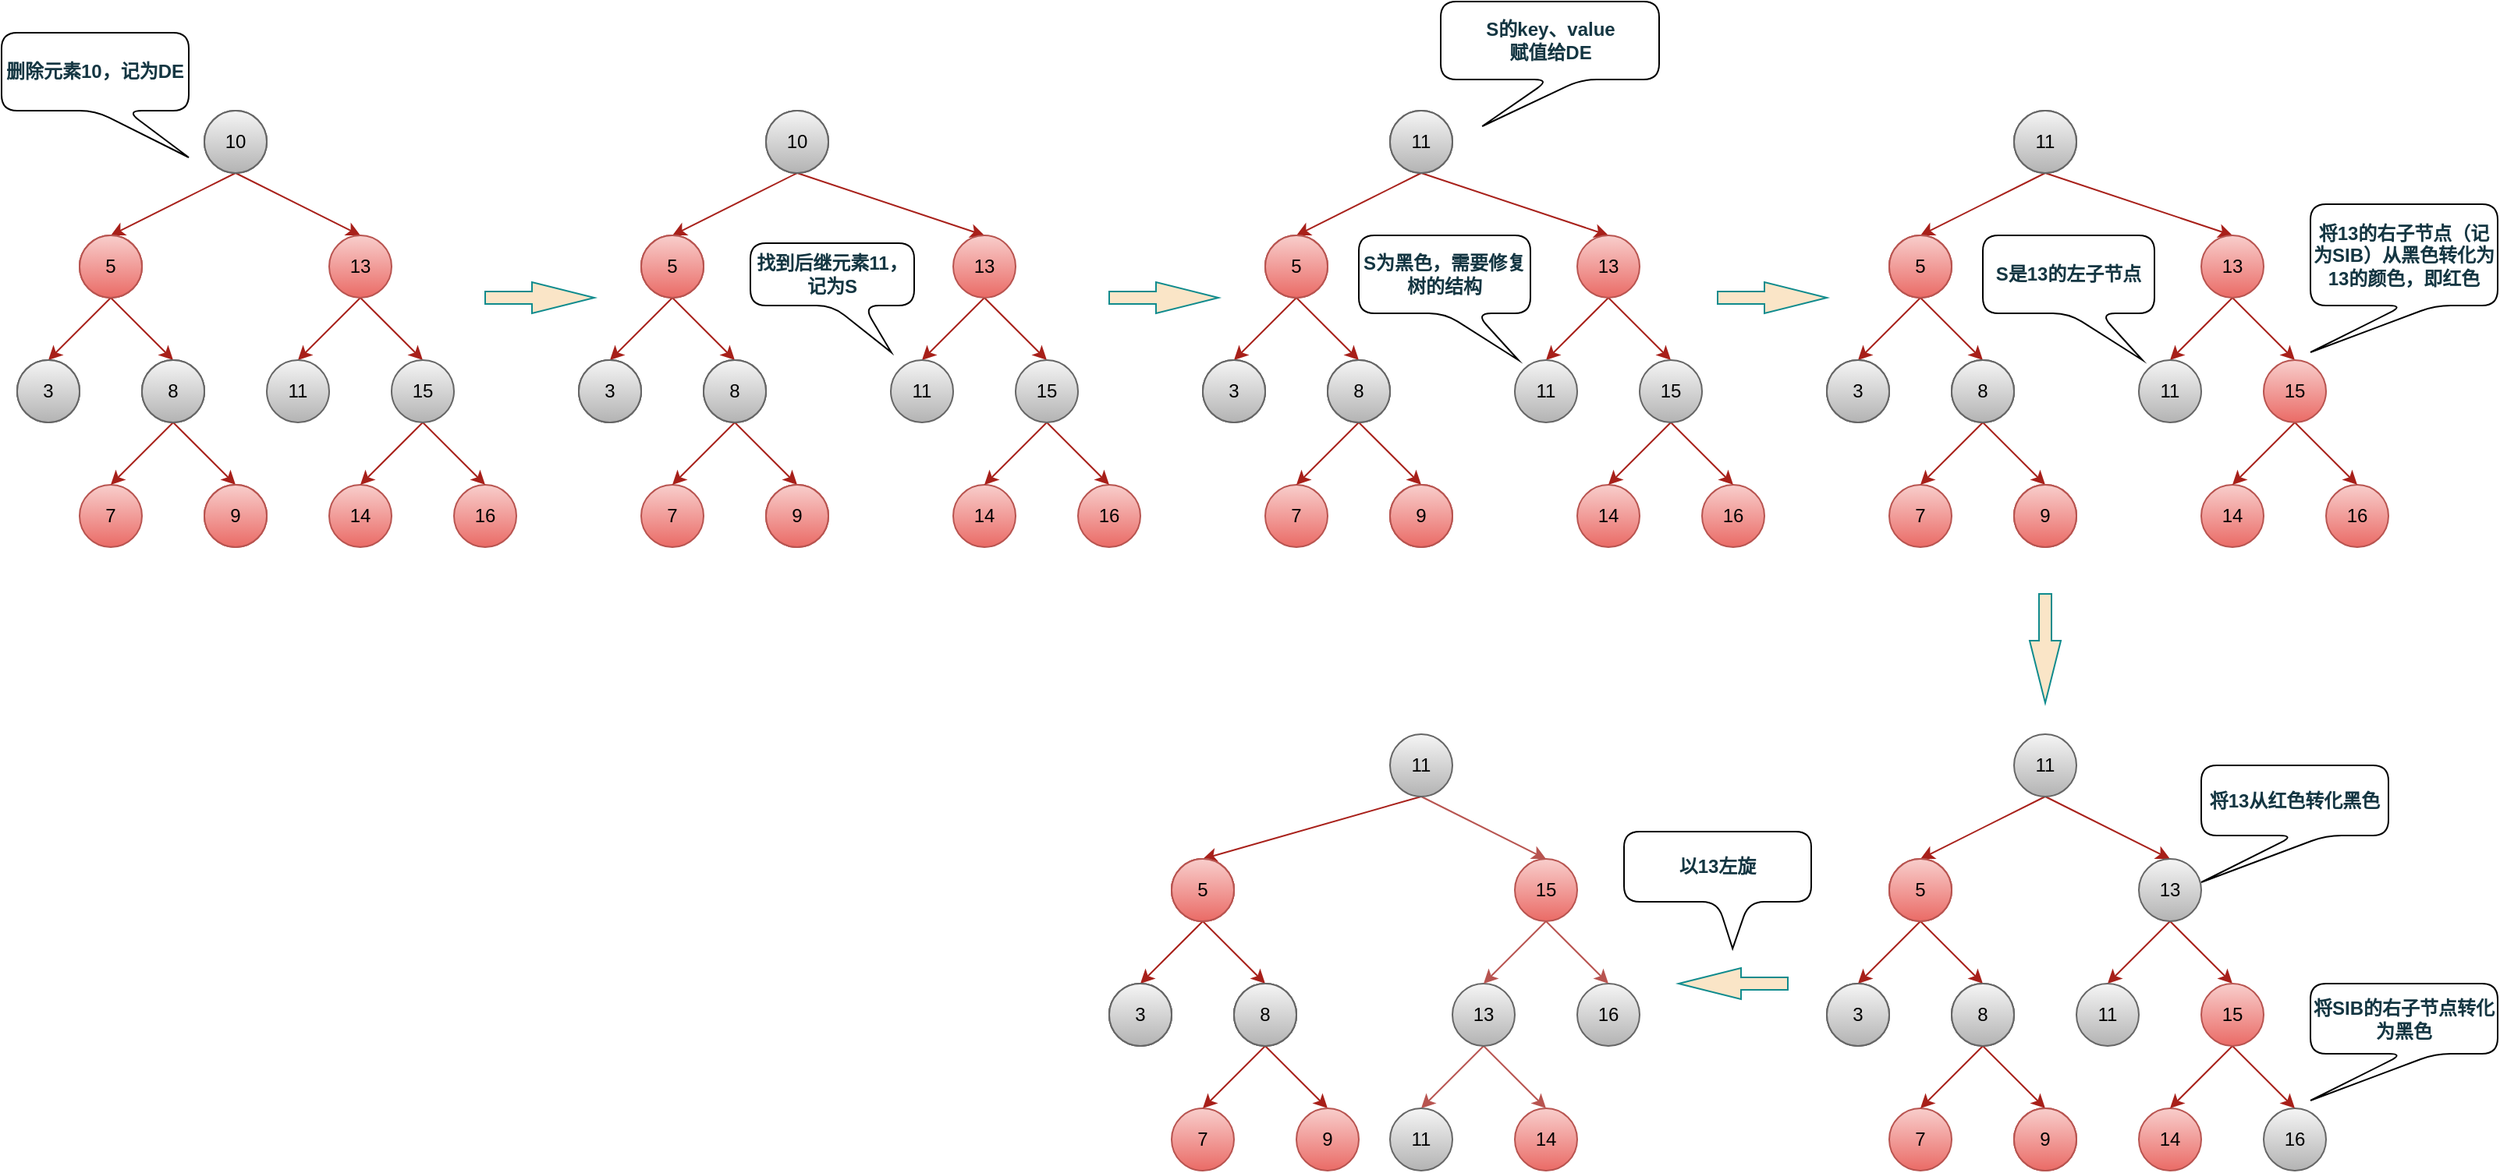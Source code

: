 <mxfile version="14.9.1" type="github" pages="2">
  <diagram id="zSv5-vx9SNb6p68CBVvS" name="第 1 页">
    <mxGraphModel dx="208" dy="-647" grid="1" gridSize="10" guides="1" tooltips="1" connect="1" arrows="1" fold="1" page="0" pageScale="1" pageWidth="827" pageHeight="1169" math="0" shadow="0">
      <root>
        <mxCell id="0" />
        <mxCell id="1" parent="0" />
        <mxCell id="WhhTYZKKSws41wjF8HKO-1" style="edgeStyle=none;rounded=1;sketch=0;orthogonalLoop=1;jettySize=auto;html=1;exitX=0.5;exitY=1;exitDx=0;exitDy=0;entryX=0.5;entryY=0;entryDx=0;entryDy=0;fontColor=#143642;strokeColor=#A8201A;fillColor=#FAE5C7;" edge="1" parent="1" source="WhhTYZKKSws41wjF8HKO-2" target="WhhTYZKKSws41wjF8HKO-14">
          <mxGeometry relative="1" as="geometry" />
        </mxCell>
        <mxCell id="WhhTYZKKSws41wjF8HKO-2" value="10" style="ellipse;whiteSpace=wrap;html=1;aspect=fixed;fillColor=#f5f5f5;strokeColor=#666666;gradientColor=#b3b3b3;" vertex="1" parent="1">
          <mxGeometry x="960" y="1480" width="40" height="40" as="geometry" />
        </mxCell>
        <mxCell id="WhhTYZKKSws41wjF8HKO-3" value="7" style="ellipse;whiteSpace=wrap;html=1;aspect=fixed;fillColor=#f8cecc;strokeColor=#b85450;gradientColor=#ea6b66;" vertex="1" parent="1">
          <mxGeometry x="880" y="1720" width="40" height="40" as="geometry" />
        </mxCell>
        <mxCell id="WhhTYZKKSws41wjF8HKO-4" value="3" style="ellipse;whiteSpace=wrap;html=1;aspect=fixed;fillColor=#f5f5f5;strokeColor=#666666;gradientColor=#b3b3b3;" vertex="1" parent="1">
          <mxGeometry x="840" y="1640" width="40" height="40" as="geometry" />
        </mxCell>
        <mxCell id="WhhTYZKKSws41wjF8HKO-5" value="9" style="ellipse;whiteSpace=wrap;html=1;aspect=fixed;fillColor=#f8cecc;strokeColor=#b85450;gradientColor=#ea6b66;" vertex="1" parent="1">
          <mxGeometry x="960" y="1720" width="40" height="40" as="geometry" />
        </mxCell>
        <mxCell id="WhhTYZKKSws41wjF8HKO-6" value="8" style="ellipse;whiteSpace=wrap;html=1;aspect=fixed;fillColor=#f5f5f5;strokeColor=#666666;gradientColor=#b3b3b3;" vertex="1" parent="1">
          <mxGeometry x="920" y="1640" width="40" height="40" as="geometry" />
        </mxCell>
        <mxCell id="WhhTYZKKSws41wjF8HKO-7" style="edgeStyle=none;rounded=1;sketch=0;orthogonalLoop=1;jettySize=auto;html=1;exitX=0.5;exitY=1;exitDx=0;exitDy=0;entryX=0.5;entryY=0;entryDx=0;entryDy=0;fontColor=#143642;strokeColor=#A8201A;fillColor=#FAE5C7;" edge="1" parent="1" source="WhhTYZKKSws41wjF8HKO-9" target="WhhTYZKKSws41wjF8HKO-4">
          <mxGeometry x="800" y="1480" as="geometry" />
        </mxCell>
        <mxCell id="WhhTYZKKSws41wjF8HKO-8" style="edgeStyle=none;rounded=1;sketch=0;orthogonalLoop=1;jettySize=auto;html=1;exitX=0.5;exitY=1;exitDx=0;exitDy=0;entryX=0.5;entryY=0;entryDx=0;entryDy=0;fontColor=#143642;strokeColor=#A8201A;fillColor=#FAE5C7;" edge="1" parent="1" source="WhhTYZKKSws41wjF8HKO-9" target="WhhTYZKKSws41wjF8HKO-6">
          <mxGeometry x="800" y="1480" as="geometry" />
        </mxCell>
        <mxCell id="WhhTYZKKSws41wjF8HKO-9" value="5" style="ellipse;whiteSpace=wrap;html=1;aspect=fixed;fillColor=#f8cecc;strokeColor=#b85450;gradientColor=#ea6b66;" vertex="1" parent="1">
          <mxGeometry x="880" y="1560" width="40" height="40" as="geometry" />
        </mxCell>
        <mxCell id="WhhTYZKKSws41wjF8HKO-10" style="rounded=1;sketch=0;orthogonalLoop=1;jettySize=auto;html=1;exitX=0.5;exitY=1;exitDx=0;exitDy=0;entryX=0.5;entryY=0;entryDx=0;entryDy=0;fontColor=#143642;strokeColor=#A8201A;fillColor=#FAE5C7;" edge="1" parent="1" source="WhhTYZKKSws41wjF8HKO-2" target="WhhTYZKKSws41wjF8HKO-9">
          <mxGeometry x="800" y="1480" as="geometry" />
        </mxCell>
        <mxCell id="WhhTYZKKSws41wjF8HKO-11" value="16" style="ellipse;whiteSpace=wrap;html=1;aspect=fixed;fillColor=#f8cecc;strokeColor=#b85450;gradientColor=#ea6b66;" vertex="1" parent="1">
          <mxGeometry x="1120" y="1720" width="40" height="40" as="geometry" />
        </mxCell>
        <mxCell id="WhhTYZKKSws41wjF8HKO-12" style="edgeStyle=none;rounded=1;sketch=0;orthogonalLoop=1;jettySize=auto;html=1;exitX=0.5;exitY=1;exitDx=0;exitDy=0;entryX=0.5;entryY=0;entryDx=0;entryDy=0;fontColor=#143642;strokeColor=#A8201A;fillColor=#FAE5C7;" edge="1" parent="1" source="WhhTYZKKSws41wjF8HKO-14" target="WhhTYZKKSws41wjF8HKO-15">
          <mxGeometry relative="1" as="geometry" />
        </mxCell>
        <mxCell id="WhhTYZKKSws41wjF8HKO-13" style="edgeStyle=none;rounded=1;sketch=0;orthogonalLoop=1;jettySize=auto;html=1;exitX=0.5;exitY=1;exitDx=0;exitDy=0;entryX=0.5;entryY=0;entryDx=0;entryDy=0;fontColor=#143642;strokeColor=#A8201A;fillColor=#FAE5C7;" edge="1" parent="1" source="WhhTYZKKSws41wjF8HKO-14" target="WhhTYZKKSws41wjF8HKO-31">
          <mxGeometry relative="1" as="geometry" />
        </mxCell>
        <mxCell id="WhhTYZKKSws41wjF8HKO-14" value="13" style="ellipse;whiteSpace=wrap;html=1;aspect=fixed;gradientColor=#ea6b66;fillColor=#f8cecc;strokeColor=#b85450;" vertex="1" parent="1">
          <mxGeometry x="1040" y="1560" width="40" height="40" as="geometry" />
        </mxCell>
        <mxCell id="WhhTYZKKSws41wjF8HKO-15" value="11" style="ellipse;whiteSpace=wrap;html=1;aspect=fixed;fillColor=#f5f5f5;strokeColor=#666666;gradientColor=#b3b3b3;" vertex="1" parent="1">
          <mxGeometry x="1000" y="1640" width="40" height="40" as="geometry" />
        </mxCell>
        <mxCell id="WhhTYZKKSws41wjF8HKO-16" value="10" style="ellipse;whiteSpace=wrap;html=1;aspect=fixed;fillColor=#f5f5f5;strokeColor=#666666;gradientColor=#b3b3b3;" vertex="1" parent="1">
          <mxGeometry x="960" y="1480" width="40" height="40" as="geometry" />
        </mxCell>
        <mxCell id="WhhTYZKKSws41wjF8HKO-17" value="5" style="ellipse;whiteSpace=wrap;html=1;aspect=fixed;fillColor=#f8cecc;strokeColor=#b85450;gradientColor=#ea6b66;" vertex="1" parent="1">
          <mxGeometry x="880" y="1560" width="40" height="40" as="geometry" />
        </mxCell>
        <mxCell id="WhhTYZKKSws41wjF8HKO-18" value="3" style="ellipse;whiteSpace=wrap;html=1;aspect=fixed;fillColor=#f5f5f5;strokeColor=#666666;gradientColor=#b3b3b3;" vertex="1" parent="1">
          <mxGeometry x="840" y="1640" width="40" height="40" as="geometry" />
        </mxCell>
        <mxCell id="WhhTYZKKSws41wjF8HKO-19" value="8" style="ellipse;whiteSpace=wrap;html=1;aspect=fixed;fillColor=#f5f5f5;strokeColor=#666666;gradientColor=#b3b3b3;" vertex="1" parent="1">
          <mxGeometry x="920" y="1640" width="40" height="40" as="geometry" />
        </mxCell>
        <mxCell id="WhhTYZKKSws41wjF8HKO-20" value="9" style="ellipse;whiteSpace=wrap;html=1;aspect=fixed;fillColor=#f8cecc;strokeColor=#b85450;gradientColor=#ea6b66;" vertex="1" parent="1">
          <mxGeometry x="960" y="1720" width="40" height="40" as="geometry" />
        </mxCell>
        <mxCell id="WhhTYZKKSws41wjF8HKO-21" value="10" style="ellipse;whiteSpace=wrap;html=1;aspect=fixed;fillColor=#f5f5f5;strokeColor=#666666;gradientColor=#b3b3b3;" vertex="1" parent="1">
          <mxGeometry x="960" y="1480" width="40" height="40" as="geometry" />
        </mxCell>
        <mxCell id="WhhTYZKKSws41wjF8HKO-22" value="5" style="ellipse;whiteSpace=wrap;html=1;aspect=fixed;fillColor=#f8cecc;strokeColor=#b85450;gradientColor=#ea6b66;" vertex="1" parent="1">
          <mxGeometry x="880" y="1560" width="40" height="40" as="geometry" />
        </mxCell>
        <mxCell id="WhhTYZKKSws41wjF8HKO-23" value="3" style="ellipse;whiteSpace=wrap;html=1;aspect=fixed;fillColor=#f5f5f5;strokeColor=#666666;gradientColor=#b3b3b3;" vertex="1" parent="1">
          <mxGeometry x="840" y="1640" width="40" height="40" as="geometry" />
        </mxCell>
        <mxCell id="WhhTYZKKSws41wjF8HKO-24" style="edgeStyle=none;rounded=0;orthogonalLoop=1;jettySize=auto;html=1;exitX=0.5;exitY=1;exitDx=0;exitDy=0;entryX=0.5;entryY=0;entryDx=0;entryDy=0;strokeColor=#A8201A;" edge="1" parent="1" source="WhhTYZKKSws41wjF8HKO-26" target="WhhTYZKKSws41wjF8HKO-3">
          <mxGeometry relative="1" as="geometry" />
        </mxCell>
        <mxCell id="WhhTYZKKSws41wjF8HKO-25" style="edgeStyle=none;rounded=0;orthogonalLoop=1;jettySize=auto;html=1;exitX=0.5;exitY=1;exitDx=0;exitDy=0;entryX=0.5;entryY=0;entryDx=0;entryDy=0;strokeColor=#A8201A;" edge="1" parent="1" source="WhhTYZKKSws41wjF8HKO-26" target="WhhTYZKKSws41wjF8HKO-27">
          <mxGeometry relative="1" as="geometry" />
        </mxCell>
        <mxCell id="WhhTYZKKSws41wjF8HKO-26" value="8" style="ellipse;whiteSpace=wrap;html=1;aspect=fixed;fillColor=#f5f5f5;strokeColor=#666666;gradientColor=#b3b3b3;" vertex="1" parent="1">
          <mxGeometry x="920" y="1640" width="40" height="40" as="geometry" />
        </mxCell>
        <mxCell id="WhhTYZKKSws41wjF8HKO-27" value="9" style="ellipse;whiteSpace=wrap;html=1;aspect=fixed;fillColor=#f8cecc;strokeColor=#b85450;gradientColor=#ea6b66;" vertex="1" parent="1">
          <mxGeometry x="960" y="1720" width="40" height="40" as="geometry" />
        </mxCell>
        <mxCell id="WhhTYZKKSws41wjF8HKO-28" value="14" style="ellipse;whiteSpace=wrap;html=1;aspect=fixed;fillColor=#f8cecc;strokeColor=#b85450;gradientColor=#ea6b66;" vertex="1" parent="1">
          <mxGeometry x="1040" y="1720" width="40" height="40" as="geometry" />
        </mxCell>
        <mxCell id="WhhTYZKKSws41wjF8HKO-29" style="edgeStyle=none;rounded=1;sketch=0;orthogonalLoop=1;jettySize=auto;html=1;exitX=0.5;exitY=1;exitDx=0;exitDy=0;entryX=0.5;entryY=0;entryDx=0;entryDy=0;fontColor=#143642;strokeColor=#A8201A;fillColor=#FAE5C7;" edge="1" parent="1" source="WhhTYZKKSws41wjF8HKO-31" target="WhhTYZKKSws41wjF8HKO-28">
          <mxGeometry relative="1" as="geometry" />
        </mxCell>
        <mxCell id="WhhTYZKKSws41wjF8HKO-30" style="edgeStyle=none;rounded=1;sketch=0;orthogonalLoop=1;jettySize=auto;html=1;exitX=0.5;exitY=1;exitDx=0;exitDy=0;entryX=0.5;entryY=0;entryDx=0;entryDy=0;fontColor=#143642;strokeColor=#A8201A;fillColor=#FAE5C7;" edge="1" parent="1" source="WhhTYZKKSws41wjF8HKO-31" target="WhhTYZKKSws41wjF8HKO-11">
          <mxGeometry relative="1" as="geometry" />
        </mxCell>
        <mxCell id="WhhTYZKKSws41wjF8HKO-31" value="15" style="ellipse;whiteSpace=wrap;html=1;aspect=fixed;fillColor=#f5f5f5;strokeColor=#666666;gradientColor=#b3b3b3;" vertex="1" parent="1">
          <mxGeometry x="1080" y="1640" width="40" height="40" as="geometry" />
        </mxCell>
        <mxCell id="xgy5c-ASIfdpQhYK_QIA-7" value="&lt;font color=&quot;#143642&quot;&gt;&lt;b&gt;删除元素10，记为DE&lt;/b&gt;&lt;/font&gt;" style="shape=callout;whiteSpace=wrap;html=1;perimeter=calloutPerimeter;rounded=1;position2=1;" vertex="1" parent="1">
          <mxGeometry x="830" y="1430" width="120" height="80" as="geometry" />
        </mxCell>
        <mxCell id="xgy5c-ASIfdpQhYK_QIA-8" value="" style="html=1;shadow=0;dashed=0;align=center;verticalAlign=middle;shape=mxgraph.arrows2.arrow;dy=0.6;dx=40;notch=0;rounded=1;glass=0;sketch=0;fontColor=#143642;strokeColor=#0F8B8D;fillColor=#FAE5C7;" vertex="1" parent="1">
          <mxGeometry x="1140" y="1590" width="70" height="20" as="geometry" />
        </mxCell>
        <mxCell id="xgy5c-ASIfdpQhYK_QIA-9" style="edgeStyle=none;rounded=1;sketch=0;orthogonalLoop=1;jettySize=auto;html=1;exitX=0.5;exitY=1;exitDx=0;exitDy=0;entryX=0.5;entryY=0;entryDx=0;entryDy=0;fontColor=#143642;strokeColor=#A8201A;fillColor=#FAE5C7;" edge="1" parent="1" source="xgy5c-ASIfdpQhYK_QIA-10" target="xgy5c-ASIfdpQhYK_QIA-22">
          <mxGeometry relative="1" as="geometry" />
        </mxCell>
        <mxCell id="xgy5c-ASIfdpQhYK_QIA-10" value="10" style="ellipse;whiteSpace=wrap;html=1;aspect=fixed;fillColor=#f5f5f5;strokeColor=#666666;gradientColor=#b3b3b3;" vertex="1" parent="1">
          <mxGeometry x="1320" y="1480" width="40" height="40" as="geometry" />
        </mxCell>
        <mxCell id="xgy5c-ASIfdpQhYK_QIA-11" value="7" style="ellipse;whiteSpace=wrap;html=1;aspect=fixed;fillColor=#f8cecc;strokeColor=#b85450;gradientColor=#ea6b66;" vertex="1" parent="1">
          <mxGeometry x="1240" y="1720" width="40" height="40" as="geometry" />
        </mxCell>
        <mxCell id="xgy5c-ASIfdpQhYK_QIA-12" value="3" style="ellipse;whiteSpace=wrap;html=1;aspect=fixed;fillColor=#f5f5f5;strokeColor=#666666;gradientColor=#b3b3b3;" vertex="1" parent="1">
          <mxGeometry x="1200" y="1640" width="40" height="40" as="geometry" />
        </mxCell>
        <mxCell id="xgy5c-ASIfdpQhYK_QIA-13" value="9" style="ellipse;whiteSpace=wrap;html=1;aspect=fixed;fillColor=#f8cecc;strokeColor=#b85450;gradientColor=#ea6b66;" vertex="1" parent="1">
          <mxGeometry x="1320" y="1720" width="40" height="40" as="geometry" />
        </mxCell>
        <mxCell id="xgy5c-ASIfdpQhYK_QIA-14" value="8" style="ellipse;whiteSpace=wrap;html=1;aspect=fixed;fillColor=#f5f5f5;strokeColor=#666666;gradientColor=#b3b3b3;" vertex="1" parent="1">
          <mxGeometry x="1280" y="1640" width="40" height="40" as="geometry" />
        </mxCell>
        <mxCell id="xgy5c-ASIfdpQhYK_QIA-15" style="edgeStyle=none;rounded=1;sketch=0;orthogonalLoop=1;jettySize=auto;html=1;exitX=0.5;exitY=1;exitDx=0;exitDy=0;entryX=0.5;entryY=0;entryDx=0;entryDy=0;fontColor=#143642;strokeColor=#A8201A;fillColor=#FAE5C7;" edge="1" parent="1" source="xgy5c-ASIfdpQhYK_QIA-17" target="xgy5c-ASIfdpQhYK_QIA-12">
          <mxGeometry x="1160" y="1480" as="geometry" />
        </mxCell>
        <mxCell id="xgy5c-ASIfdpQhYK_QIA-16" style="edgeStyle=none;rounded=1;sketch=0;orthogonalLoop=1;jettySize=auto;html=1;exitX=0.5;exitY=1;exitDx=0;exitDy=0;entryX=0.5;entryY=0;entryDx=0;entryDy=0;fontColor=#143642;strokeColor=#A8201A;fillColor=#FAE5C7;" edge="1" parent="1" source="xgy5c-ASIfdpQhYK_QIA-17" target="xgy5c-ASIfdpQhYK_QIA-14">
          <mxGeometry x="1160" y="1480" as="geometry" />
        </mxCell>
        <mxCell id="xgy5c-ASIfdpQhYK_QIA-17" value="5" style="ellipse;whiteSpace=wrap;html=1;aspect=fixed;fillColor=#f8cecc;strokeColor=#b85450;gradientColor=#ea6b66;" vertex="1" parent="1">
          <mxGeometry x="1240" y="1560" width="40" height="40" as="geometry" />
        </mxCell>
        <mxCell id="xgy5c-ASIfdpQhYK_QIA-18" style="rounded=1;sketch=0;orthogonalLoop=1;jettySize=auto;html=1;exitX=0.5;exitY=1;exitDx=0;exitDy=0;entryX=0.5;entryY=0;entryDx=0;entryDy=0;fontColor=#143642;strokeColor=#A8201A;fillColor=#FAE5C7;" edge="1" parent="1" source="xgy5c-ASIfdpQhYK_QIA-10" target="xgy5c-ASIfdpQhYK_QIA-17">
          <mxGeometry x="1160" y="1480" as="geometry" />
        </mxCell>
        <mxCell id="xgy5c-ASIfdpQhYK_QIA-19" value="16" style="ellipse;whiteSpace=wrap;html=1;aspect=fixed;fillColor=#f8cecc;strokeColor=#b85450;gradientColor=#ea6b66;" vertex="1" parent="1">
          <mxGeometry x="1520" y="1720" width="40" height="40" as="geometry" />
        </mxCell>
        <mxCell id="xgy5c-ASIfdpQhYK_QIA-20" style="edgeStyle=none;rounded=1;sketch=0;orthogonalLoop=1;jettySize=auto;html=1;exitX=0.5;exitY=1;exitDx=0;exitDy=0;entryX=0.5;entryY=0;entryDx=0;entryDy=0;fontColor=#143642;strokeColor=#A8201A;fillColor=#FAE5C7;" edge="1" parent="1" source="xgy5c-ASIfdpQhYK_QIA-22" target="xgy5c-ASIfdpQhYK_QIA-23">
          <mxGeometry relative="1" as="geometry" />
        </mxCell>
        <mxCell id="xgy5c-ASIfdpQhYK_QIA-21" style="edgeStyle=none;rounded=1;sketch=0;orthogonalLoop=1;jettySize=auto;html=1;exitX=0.5;exitY=1;exitDx=0;exitDy=0;entryX=0.5;entryY=0;entryDx=0;entryDy=0;fontColor=#143642;strokeColor=#A8201A;fillColor=#FAE5C7;" edge="1" parent="1" source="xgy5c-ASIfdpQhYK_QIA-22" target="xgy5c-ASIfdpQhYK_QIA-39">
          <mxGeometry relative="1" as="geometry" />
        </mxCell>
        <mxCell id="xgy5c-ASIfdpQhYK_QIA-22" value="13" style="ellipse;whiteSpace=wrap;html=1;aspect=fixed;gradientColor=#ea6b66;fillColor=#f8cecc;strokeColor=#b85450;" vertex="1" parent="1">
          <mxGeometry x="1440" y="1560" width="40" height="40" as="geometry" />
        </mxCell>
        <mxCell id="xgy5c-ASIfdpQhYK_QIA-23" value="11" style="ellipse;whiteSpace=wrap;html=1;aspect=fixed;fillColor=#f5f5f5;strokeColor=#666666;gradientColor=#b3b3b3;" vertex="1" parent="1">
          <mxGeometry x="1400" y="1640" width="40" height="40" as="geometry" />
        </mxCell>
        <mxCell id="xgy5c-ASIfdpQhYK_QIA-24" value="10" style="ellipse;whiteSpace=wrap;html=1;aspect=fixed;fillColor=#f5f5f5;strokeColor=#666666;gradientColor=#b3b3b3;" vertex="1" parent="1">
          <mxGeometry x="1320" y="1480" width="40" height="40" as="geometry" />
        </mxCell>
        <mxCell id="xgy5c-ASIfdpQhYK_QIA-25" value="5" style="ellipse;whiteSpace=wrap;html=1;aspect=fixed;fillColor=#f8cecc;strokeColor=#b85450;gradientColor=#ea6b66;" vertex="1" parent="1">
          <mxGeometry x="1240" y="1560" width="40" height="40" as="geometry" />
        </mxCell>
        <mxCell id="xgy5c-ASIfdpQhYK_QIA-26" value="3" style="ellipse;whiteSpace=wrap;html=1;aspect=fixed;fillColor=#f5f5f5;strokeColor=#666666;gradientColor=#b3b3b3;" vertex="1" parent="1">
          <mxGeometry x="1200" y="1640" width="40" height="40" as="geometry" />
        </mxCell>
        <mxCell id="xgy5c-ASIfdpQhYK_QIA-27" value="8" style="ellipse;whiteSpace=wrap;html=1;aspect=fixed;fillColor=#f5f5f5;strokeColor=#666666;gradientColor=#b3b3b3;" vertex="1" parent="1">
          <mxGeometry x="1280" y="1640" width="40" height="40" as="geometry" />
        </mxCell>
        <mxCell id="xgy5c-ASIfdpQhYK_QIA-28" value="9" style="ellipse;whiteSpace=wrap;html=1;aspect=fixed;fillColor=#f8cecc;strokeColor=#b85450;gradientColor=#ea6b66;" vertex="1" parent="1">
          <mxGeometry x="1320" y="1720" width="40" height="40" as="geometry" />
        </mxCell>
        <mxCell id="xgy5c-ASIfdpQhYK_QIA-29" value="10" style="ellipse;whiteSpace=wrap;html=1;aspect=fixed;fillColor=#f5f5f5;strokeColor=#666666;gradientColor=#b3b3b3;" vertex="1" parent="1">
          <mxGeometry x="1320" y="1480" width="40" height="40" as="geometry" />
        </mxCell>
        <mxCell id="xgy5c-ASIfdpQhYK_QIA-30" value="5" style="ellipse;whiteSpace=wrap;html=1;aspect=fixed;fillColor=#f8cecc;strokeColor=#b85450;gradientColor=#ea6b66;" vertex="1" parent="1">
          <mxGeometry x="1240" y="1560" width="40" height="40" as="geometry" />
        </mxCell>
        <mxCell id="xgy5c-ASIfdpQhYK_QIA-31" value="3" style="ellipse;whiteSpace=wrap;html=1;aspect=fixed;fillColor=#f5f5f5;strokeColor=#666666;gradientColor=#b3b3b3;" vertex="1" parent="1">
          <mxGeometry x="1200" y="1640" width="40" height="40" as="geometry" />
        </mxCell>
        <mxCell id="xgy5c-ASIfdpQhYK_QIA-32" style="edgeStyle=none;rounded=0;orthogonalLoop=1;jettySize=auto;html=1;exitX=0.5;exitY=1;exitDx=0;exitDy=0;entryX=0.5;entryY=0;entryDx=0;entryDy=0;strokeColor=#A8201A;" edge="1" parent="1" source="xgy5c-ASIfdpQhYK_QIA-34" target="xgy5c-ASIfdpQhYK_QIA-11">
          <mxGeometry relative="1" as="geometry" />
        </mxCell>
        <mxCell id="xgy5c-ASIfdpQhYK_QIA-33" style="edgeStyle=none;rounded=0;orthogonalLoop=1;jettySize=auto;html=1;exitX=0.5;exitY=1;exitDx=0;exitDy=0;entryX=0.5;entryY=0;entryDx=0;entryDy=0;strokeColor=#A8201A;" edge="1" parent="1" source="xgy5c-ASIfdpQhYK_QIA-34" target="xgy5c-ASIfdpQhYK_QIA-35">
          <mxGeometry relative="1" as="geometry" />
        </mxCell>
        <mxCell id="xgy5c-ASIfdpQhYK_QIA-34" value="8" style="ellipse;whiteSpace=wrap;html=1;aspect=fixed;fillColor=#f5f5f5;strokeColor=#666666;gradientColor=#b3b3b3;" vertex="1" parent="1">
          <mxGeometry x="1280" y="1640" width="40" height="40" as="geometry" />
        </mxCell>
        <mxCell id="xgy5c-ASIfdpQhYK_QIA-35" value="9" style="ellipse;whiteSpace=wrap;html=1;aspect=fixed;fillColor=#f8cecc;strokeColor=#b85450;gradientColor=#ea6b66;" vertex="1" parent="1">
          <mxGeometry x="1320" y="1720" width="40" height="40" as="geometry" />
        </mxCell>
        <mxCell id="xgy5c-ASIfdpQhYK_QIA-36" value="14" style="ellipse;whiteSpace=wrap;html=1;aspect=fixed;fillColor=#f8cecc;strokeColor=#b85450;gradientColor=#ea6b66;" vertex="1" parent="1">
          <mxGeometry x="1440" y="1720" width="40" height="40" as="geometry" />
        </mxCell>
        <mxCell id="xgy5c-ASIfdpQhYK_QIA-37" style="edgeStyle=none;rounded=1;sketch=0;orthogonalLoop=1;jettySize=auto;html=1;exitX=0.5;exitY=1;exitDx=0;exitDy=0;entryX=0.5;entryY=0;entryDx=0;entryDy=0;fontColor=#143642;strokeColor=#A8201A;fillColor=#FAE5C7;" edge="1" parent="1" source="xgy5c-ASIfdpQhYK_QIA-39" target="xgy5c-ASIfdpQhYK_QIA-36">
          <mxGeometry relative="1" as="geometry" />
        </mxCell>
        <mxCell id="xgy5c-ASIfdpQhYK_QIA-38" style="edgeStyle=none;rounded=1;sketch=0;orthogonalLoop=1;jettySize=auto;html=1;exitX=0.5;exitY=1;exitDx=0;exitDy=0;entryX=0.5;entryY=0;entryDx=0;entryDy=0;fontColor=#143642;strokeColor=#A8201A;fillColor=#FAE5C7;" edge="1" parent="1" source="xgy5c-ASIfdpQhYK_QIA-39" target="xgy5c-ASIfdpQhYK_QIA-19">
          <mxGeometry relative="1" as="geometry" />
        </mxCell>
        <mxCell id="xgy5c-ASIfdpQhYK_QIA-39" value="15" style="ellipse;whiteSpace=wrap;html=1;aspect=fixed;fillColor=#f5f5f5;strokeColor=#666666;gradientColor=#b3b3b3;" vertex="1" parent="1">
          <mxGeometry x="1480" y="1640" width="40" height="40" as="geometry" />
        </mxCell>
        <mxCell id="xgy5c-ASIfdpQhYK_QIA-40" value="" style="html=1;shadow=0;dashed=0;align=center;verticalAlign=middle;shape=mxgraph.arrows2.arrow;dy=0.6;dx=40;notch=0;rounded=1;glass=0;sketch=0;fontColor=#143642;strokeColor=#0F8B8D;fillColor=#FAE5C7;" vertex="1" parent="1">
          <mxGeometry x="1540" y="1590" width="70" height="20" as="geometry" />
        </mxCell>
        <mxCell id="xgy5c-ASIfdpQhYK_QIA-42" value="&lt;font color=&quot;#143642&quot;&gt;&lt;b&gt;找到后继元素11，记为S&lt;/b&gt;&lt;/font&gt;" style="shape=callout;whiteSpace=wrap;html=1;perimeter=calloutPerimeter;rounded=1;position2=0.86;" vertex="1" parent="1">
          <mxGeometry x="1310" y="1565" width="105" height="70" as="geometry" />
        </mxCell>
        <mxCell id="xgy5c-ASIfdpQhYK_QIA-43" style="edgeStyle=none;rounded=1;sketch=0;orthogonalLoop=1;jettySize=auto;html=1;exitX=0.5;exitY=1;exitDx=0;exitDy=0;entryX=0.5;entryY=0;entryDx=0;entryDy=0;fontColor=#143642;strokeColor=#A8201A;fillColor=#FAE5C7;" edge="1" parent="1" source="xgy5c-ASIfdpQhYK_QIA-44" target="xgy5c-ASIfdpQhYK_QIA-56">
          <mxGeometry relative="1" as="geometry" />
        </mxCell>
        <mxCell id="xgy5c-ASIfdpQhYK_QIA-44" value="10" style="ellipse;whiteSpace=wrap;html=1;aspect=fixed;fillColor=#f5f5f5;strokeColor=#666666;gradientColor=#b3b3b3;" vertex="1" parent="1">
          <mxGeometry x="1720" y="1480" width="40" height="40" as="geometry" />
        </mxCell>
        <mxCell id="xgy5c-ASIfdpQhYK_QIA-45" value="7" style="ellipse;whiteSpace=wrap;html=1;aspect=fixed;fillColor=#f8cecc;strokeColor=#b85450;gradientColor=#ea6b66;" vertex="1" parent="1">
          <mxGeometry x="1640" y="1720" width="40" height="40" as="geometry" />
        </mxCell>
        <mxCell id="xgy5c-ASIfdpQhYK_QIA-46" value="3" style="ellipse;whiteSpace=wrap;html=1;aspect=fixed;fillColor=#f5f5f5;strokeColor=#666666;gradientColor=#b3b3b3;" vertex="1" parent="1">
          <mxGeometry x="1600" y="1640" width="40" height="40" as="geometry" />
        </mxCell>
        <mxCell id="xgy5c-ASIfdpQhYK_QIA-47" value="9" style="ellipse;whiteSpace=wrap;html=1;aspect=fixed;fillColor=#f8cecc;strokeColor=#b85450;gradientColor=#ea6b66;" vertex="1" parent="1">
          <mxGeometry x="1720" y="1720" width="40" height="40" as="geometry" />
        </mxCell>
        <mxCell id="xgy5c-ASIfdpQhYK_QIA-48" value="8" style="ellipse;whiteSpace=wrap;html=1;aspect=fixed;fillColor=#f5f5f5;strokeColor=#666666;gradientColor=#b3b3b3;" vertex="1" parent="1">
          <mxGeometry x="1680" y="1640" width="40" height="40" as="geometry" />
        </mxCell>
        <mxCell id="xgy5c-ASIfdpQhYK_QIA-49" style="edgeStyle=none;rounded=1;sketch=0;orthogonalLoop=1;jettySize=auto;html=1;exitX=0.5;exitY=1;exitDx=0;exitDy=0;entryX=0.5;entryY=0;entryDx=0;entryDy=0;fontColor=#143642;strokeColor=#A8201A;fillColor=#FAE5C7;" edge="1" parent="1" source="xgy5c-ASIfdpQhYK_QIA-51" target="xgy5c-ASIfdpQhYK_QIA-46">
          <mxGeometry x="1560" y="1480" as="geometry" />
        </mxCell>
        <mxCell id="xgy5c-ASIfdpQhYK_QIA-50" style="edgeStyle=none;rounded=1;sketch=0;orthogonalLoop=1;jettySize=auto;html=1;exitX=0.5;exitY=1;exitDx=0;exitDy=0;entryX=0.5;entryY=0;entryDx=0;entryDy=0;fontColor=#143642;strokeColor=#A8201A;fillColor=#FAE5C7;" edge="1" parent="1" source="xgy5c-ASIfdpQhYK_QIA-51" target="xgy5c-ASIfdpQhYK_QIA-48">
          <mxGeometry x="1560" y="1480" as="geometry" />
        </mxCell>
        <mxCell id="xgy5c-ASIfdpQhYK_QIA-51" value="5" style="ellipse;whiteSpace=wrap;html=1;aspect=fixed;fillColor=#f8cecc;strokeColor=#b85450;gradientColor=#ea6b66;" vertex="1" parent="1">
          <mxGeometry x="1640" y="1560" width="40" height="40" as="geometry" />
        </mxCell>
        <mxCell id="xgy5c-ASIfdpQhYK_QIA-52" style="rounded=1;sketch=0;orthogonalLoop=1;jettySize=auto;html=1;exitX=0.5;exitY=1;exitDx=0;exitDy=0;entryX=0.5;entryY=0;entryDx=0;entryDy=0;fontColor=#143642;strokeColor=#A8201A;fillColor=#FAE5C7;" edge="1" parent="1" source="xgy5c-ASIfdpQhYK_QIA-44" target="xgy5c-ASIfdpQhYK_QIA-51">
          <mxGeometry x="1560" y="1480" as="geometry" />
        </mxCell>
        <mxCell id="xgy5c-ASIfdpQhYK_QIA-53" value="16" style="ellipse;whiteSpace=wrap;html=1;aspect=fixed;fillColor=#f8cecc;strokeColor=#b85450;gradientColor=#ea6b66;" vertex="1" parent="1">
          <mxGeometry x="1920" y="1720" width="40" height="40" as="geometry" />
        </mxCell>
        <mxCell id="xgy5c-ASIfdpQhYK_QIA-54" style="edgeStyle=none;rounded=1;sketch=0;orthogonalLoop=1;jettySize=auto;html=1;exitX=0.5;exitY=1;exitDx=0;exitDy=0;entryX=0.5;entryY=0;entryDx=0;entryDy=0;fontColor=#143642;strokeColor=#A8201A;fillColor=#FAE5C7;" edge="1" parent="1" source="xgy5c-ASIfdpQhYK_QIA-56" target="xgy5c-ASIfdpQhYK_QIA-57">
          <mxGeometry relative="1" as="geometry" />
        </mxCell>
        <mxCell id="xgy5c-ASIfdpQhYK_QIA-55" style="edgeStyle=none;rounded=1;sketch=0;orthogonalLoop=1;jettySize=auto;html=1;exitX=0.5;exitY=1;exitDx=0;exitDy=0;entryX=0.5;entryY=0;entryDx=0;entryDy=0;fontColor=#143642;strokeColor=#A8201A;fillColor=#FAE5C7;" edge="1" parent="1" source="xgy5c-ASIfdpQhYK_QIA-56" target="xgy5c-ASIfdpQhYK_QIA-73">
          <mxGeometry relative="1" as="geometry" />
        </mxCell>
        <mxCell id="xgy5c-ASIfdpQhYK_QIA-56" value="13" style="ellipse;whiteSpace=wrap;html=1;aspect=fixed;gradientColor=#ea6b66;fillColor=#f8cecc;strokeColor=#b85450;" vertex="1" parent="1">
          <mxGeometry x="1840" y="1560" width="40" height="40" as="geometry" />
        </mxCell>
        <mxCell id="xgy5c-ASIfdpQhYK_QIA-57" value="11" style="ellipse;whiteSpace=wrap;html=1;aspect=fixed;fillColor=#f5f5f5;strokeColor=#666666;gradientColor=#b3b3b3;" vertex="1" parent="1">
          <mxGeometry x="1800" y="1640" width="40" height="40" as="geometry" />
        </mxCell>
        <mxCell id="xgy5c-ASIfdpQhYK_QIA-58" value="10" style="ellipse;whiteSpace=wrap;html=1;aspect=fixed;fillColor=#f5f5f5;strokeColor=#666666;gradientColor=#b3b3b3;" vertex="1" parent="1">
          <mxGeometry x="1720" y="1480" width="40" height="40" as="geometry" />
        </mxCell>
        <mxCell id="xgy5c-ASIfdpQhYK_QIA-59" value="5" style="ellipse;whiteSpace=wrap;html=1;aspect=fixed;fillColor=#f8cecc;strokeColor=#b85450;gradientColor=#ea6b66;" vertex="1" parent="1">
          <mxGeometry x="1640" y="1560" width="40" height="40" as="geometry" />
        </mxCell>
        <mxCell id="xgy5c-ASIfdpQhYK_QIA-60" value="3" style="ellipse;whiteSpace=wrap;html=1;aspect=fixed;fillColor=#f5f5f5;strokeColor=#666666;gradientColor=#b3b3b3;" vertex="1" parent="1">
          <mxGeometry x="1600" y="1640" width="40" height="40" as="geometry" />
        </mxCell>
        <mxCell id="xgy5c-ASIfdpQhYK_QIA-61" value="8" style="ellipse;whiteSpace=wrap;html=1;aspect=fixed;fillColor=#f5f5f5;strokeColor=#666666;gradientColor=#b3b3b3;" vertex="1" parent="1">
          <mxGeometry x="1680" y="1640" width="40" height="40" as="geometry" />
        </mxCell>
        <mxCell id="xgy5c-ASIfdpQhYK_QIA-62" value="9" style="ellipse;whiteSpace=wrap;html=1;aspect=fixed;fillColor=#f8cecc;strokeColor=#b85450;gradientColor=#ea6b66;" vertex="1" parent="1">
          <mxGeometry x="1720" y="1720" width="40" height="40" as="geometry" />
        </mxCell>
        <mxCell id="xgy5c-ASIfdpQhYK_QIA-63" value="11" style="ellipse;whiteSpace=wrap;html=1;aspect=fixed;fillColor=#f5f5f5;strokeColor=#666666;gradientColor=#b3b3b3;" vertex="1" parent="1">
          <mxGeometry x="1720" y="1480" width="40" height="40" as="geometry" />
        </mxCell>
        <mxCell id="xgy5c-ASIfdpQhYK_QIA-64" value="5" style="ellipse;whiteSpace=wrap;html=1;aspect=fixed;fillColor=#f8cecc;strokeColor=#b85450;gradientColor=#ea6b66;" vertex="1" parent="1">
          <mxGeometry x="1640" y="1560" width="40" height="40" as="geometry" />
        </mxCell>
        <mxCell id="xgy5c-ASIfdpQhYK_QIA-65" value="3" style="ellipse;whiteSpace=wrap;html=1;aspect=fixed;fillColor=#f5f5f5;strokeColor=#666666;gradientColor=#b3b3b3;" vertex="1" parent="1">
          <mxGeometry x="1600" y="1640" width="40" height="40" as="geometry" />
        </mxCell>
        <mxCell id="xgy5c-ASIfdpQhYK_QIA-66" style="edgeStyle=none;rounded=0;orthogonalLoop=1;jettySize=auto;html=1;exitX=0.5;exitY=1;exitDx=0;exitDy=0;entryX=0.5;entryY=0;entryDx=0;entryDy=0;strokeColor=#A8201A;" edge="1" parent="1" source="xgy5c-ASIfdpQhYK_QIA-68" target="xgy5c-ASIfdpQhYK_QIA-45">
          <mxGeometry relative="1" as="geometry" />
        </mxCell>
        <mxCell id="xgy5c-ASIfdpQhYK_QIA-67" style="edgeStyle=none;rounded=0;orthogonalLoop=1;jettySize=auto;html=1;exitX=0.5;exitY=1;exitDx=0;exitDy=0;entryX=0.5;entryY=0;entryDx=0;entryDy=0;strokeColor=#A8201A;" edge="1" parent="1" source="xgy5c-ASIfdpQhYK_QIA-68" target="xgy5c-ASIfdpQhYK_QIA-69">
          <mxGeometry relative="1" as="geometry" />
        </mxCell>
        <mxCell id="xgy5c-ASIfdpQhYK_QIA-68" value="8" style="ellipse;whiteSpace=wrap;html=1;aspect=fixed;fillColor=#f5f5f5;strokeColor=#666666;gradientColor=#b3b3b3;" vertex="1" parent="1">
          <mxGeometry x="1680" y="1640" width="40" height="40" as="geometry" />
        </mxCell>
        <mxCell id="xgy5c-ASIfdpQhYK_QIA-69" value="9" style="ellipse;whiteSpace=wrap;html=1;aspect=fixed;fillColor=#f8cecc;strokeColor=#b85450;gradientColor=#ea6b66;" vertex="1" parent="1">
          <mxGeometry x="1720" y="1720" width="40" height="40" as="geometry" />
        </mxCell>
        <mxCell id="xgy5c-ASIfdpQhYK_QIA-70" value="14" style="ellipse;whiteSpace=wrap;html=1;aspect=fixed;fillColor=#f8cecc;strokeColor=#b85450;gradientColor=#ea6b66;" vertex="1" parent="1">
          <mxGeometry x="1840" y="1720" width="40" height="40" as="geometry" />
        </mxCell>
        <mxCell id="xgy5c-ASIfdpQhYK_QIA-71" style="edgeStyle=none;rounded=1;sketch=0;orthogonalLoop=1;jettySize=auto;html=1;exitX=0.5;exitY=1;exitDx=0;exitDy=0;entryX=0.5;entryY=0;entryDx=0;entryDy=0;fontColor=#143642;strokeColor=#A8201A;fillColor=#FAE5C7;" edge="1" parent="1" source="xgy5c-ASIfdpQhYK_QIA-73" target="xgy5c-ASIfdpQhYK_QIA-70">
          <mxGeometry relative="1" as="geometry" />
        </mxCell>
        <mxCell id="xgy5c-ASIfdpQhYK_QIA-72" style="edgeStyle=none;rounded=1;sketch=0;orthogonalLoop=1;jettySize=auto;html=1;exitX=0.5;exitY=1;exitDx=0;exitDy=0;entryX=0.5;entryY=0;entryDx=0;entryDy=0;fontColor=#143642;strokeColor=#A8201A;fillColor=#FAE5C7;" edge="1" parent="1" source="xgy5c-ASIfdpQhYK_QIA-73" target="xgy5c-ASIfdpQhYK_QIA-53">
          <mxGeometry relative="1" as="geometry" />
        </mxCell>
        <mxCell id="xgy5c-ASIfdpQhYK_QIA-73" value="15" style="ellipse;whiteSpace=wrap;html=1;aspect=fixed;fillColor=#f5f5f5;strokeColor=#666666;gradientColor=#b3b3b3;" vertex="1" parent="1">
          <mxGeometry x="1880" y="1640" width="40" height="40" as="geometry" />
        </mxCell>
        <mxCell id="xgy5c-ASIfdpQhYK_QIA-74" value="&lt;font color=&quot;#143642&quot;&gt;&lt;b&gt;S的key、value&lt;br&gt;赋值给DE&lt;/b&gt;&lt;/font&gt;" style="shape=callout;whiteSpace=wrap;html=1;perimeter=calloutPerimeter;rounded=1;position2=0.19;" vertex="1" parent="1">
          <mxGeometry x="1752.5" y="1410" width="140" height="80" as="geometry" />
        </mxCell>
        <mxCell id="xgy5c-ASIfdpQhYK_QIA-112" value="&lt;font color=&quot;#143642&quot;&gt;&lt;b&gt;S为黑色，需要修复树的结构&lt;/b&gt;&lt;/font&gt;" style="shape=callout;whiteSpace=wrap;html=1;perimeter=calloutPerimeter;rounded=1;position2=0.93;" vertex="1" parent="1">
          <mxGeometry x="1700" y="1560" width="110" height="80" as="geometry" />
        </mxCell>
        <mxCell id="xgy5c-ASIfdpQhYK_QIA-113" style="edgeStyle=none;rounded=1;sketch=0;orthogonalLoop=1;jettySize=auto;html=1;exitX=0.5;exitY=1;exitDx=0;exitDy=0;entryX=0.5;entryY=0;entryDx=0;entryDy=0;fontColor=#143642;strokeColor=#A8201A;fillColor=#FAE5C7;" edge="1" parent="1" source="xgy5c-ASIfdpQhYK_QIA-114" target="xgy5c-ASIfdpQhYK_QIA-126">
          <mxGeometry relative="1" as="geometry" />
        </mxCell>
        <mxCell id="xgy5c-ASIfdpQhYK_QIA-114" value="10" style="ellipse;whiteSpace=wrap;html=1;aspect=fixed;fillColor=#f5f5f5;strokeColor=#666666;gradientColor=#b3b3b3;" vertex="1" parent="1">
          <mxGeometry x="2120" y="1480" width="40" height="40" as="geometry" />
        </mxCell>
        <mxCell id="xgy5c-ASIfdpQhYK_QIA-115" value="7" style="ellipse;whiteSpace=wrap;html=1;aspect=fixed;fillColor=#f8cecc;strokeColor=#b85450;gradientColor=#ea6b66;" vertex="1" parent="1">
          <mxGeometry x="2040" y="1720" width="40" height="40" as="geometry" />
        </mxCell>
        <mxCell id="xgy5c-ASIfdpQhYK_QIA-116" value="3" style="ellipse;whiteSpace=wrap;html=1;aspect=fixed;fillColor=#f5f5f5;strokeColor=#666666;gradientColor=#b3b3b3;" vertex="1" parent="1">
          <mxGeometry x="2000" y="1640" width="40" height="40" as="geometry" />
        </mxCell>
        <mxCell id="xgy5c-ASIfdpQhYK_QIA-117" value="9" style="ellipse;whiteSpace=wrap;html=1;aspect=fixed;fillColor=#f8cecc;strokeColor=#b85450;gradientColor=#ea6b66;" vertex="1" parent="1">
          <mxGeometry x="2120" y="1720" width="40" height="40" as="geometry" />
        </mxCell>
        <mxCell id="xgy5c-ASIfdpQhYK_QIA-118" value="8" style="ellipse;whiteSpace=wrap;html=1;aspect=fixed;fillColor=#f5f5f5;strokeColor=#666666;gradientColor=#b3b3b3;" vertex="1" parent="1">
          <mxGeometry x="2080" y="1640" width="40" height="40" as="geometry" />
        </mxCell>
        <mxCell id="xgy5c-ASIfdpQhYK_QIA-119" style="edgeStyle=none;rounded=1;sketch=0;orthogonalLoop=1;jettySize=auto;html=1;exitX=0.5;exitY=1;exitDx=0;exitDy=0;entryX=0.5;entryY=0;entryDx=0;entryDy=0;fontColor=#143642;strokeColor=#A8201A;fillColor=#FAE5C7;" edge="1" parent="1" source="xgy5c-ASIfdpQhYK_QIA-121" target="xgy5c-ASIfdpQhYK_QIA-116">
          <mxGeometry x="1960" y="1480" as="geometry" />
        </mxCell>
        <mxCell id="xgy5c-ASIfdpQhYK_QIA-120" style="edgeStyle=none;rounded=1;sketch=0;orthogonalLoop=1;jettySize=auto;html=1;exitX=0.5;exitY=1;exitDx=0;exitDy=0;entryX=0.5;entryY=0;entryDx=0;entryDy=0;fontColor=#143642;strokeColor=#A8201A;fillColor=#FAE5C7;" edge="1" parent="1" source="xgy5c-ASIfdpQhYK_QIA-121" target="xgy5c-ASIfdpQhYK_QIA-118">
          <mxGeometry x="1960" y="1480" as="geometry" />
        </mxCell>
        <mxCell id="xgy5c-ASIfdpQhYK_QIA-121" value="5" style="ellipse;whiteSpace=wrap;html=1;aspect=fixed;fillColor=#f8cecc;strokeColor=#b85450;gradientColor=#ea6b66;" vertex="1" parent="1">
          <mxGeometry x="2040" y="1560" width="40" height="40" as="geometry" />
        </mxCell>
        <mxCell id="xgy5c-ASIfdpQhYK_QIA-122" style="rounded=1;sketch=0;orthogonalLoop=1;jettySize=auto;html=1;exitX=0.5;exitY=1;exitDx=0;exitDy=0;entryX=0.5;entryY=0;entryDx=0;entryDy=0;fontColor=#143642;strokeColor=#A8201A;fillColor=#FAE5C7;" edge="1" parent="1" source="xgy5c-ASIfdpQhYK_QIA-114" target="xgy5c-ASIfdpQhYK_QIA-121">
          <mxGeometry x="1960" y="1480" as="geometry" />
        </mxCell>
        <mxCell id="xgy5c-ASIfdpQhYK_QIA-123" value="16" style="ellipse;whiteSpace=wrap;html=1;aspect=fixed;fillColor=#f8cecc;strokeColor=#b85450;gradientColor=#ea6b66;" vertex="1" parent="1">
          <mxGeometry x="2320" y="1720" width="40" height="40" as="geometry" />
        </mxCell>
        <mxCell id="xgy5c-ASIfdpQhYK_QIA-124" style="edgeStyle=none;rounded=1;sketch=0;orthogonalLoop=1;jettySize=auto;html=1;exitX=0.5;exitY=1;exitDx=0;exitDy=0;entryX=0.5;entryY=0;entryDx=0;entryDy=0;fontColor=#143642;strokeColor=#A8201A;fillColor=#FAE5C7;" edge="1" parent="1" source="xgy5c-ASIfdpQhYK_QIA-126" target="xgy5c-ASIfdpQhYK_QIA-127">
          <mxGeometry relative="1" as="geometry" />
        </mxCell>
        <mxCell id="xgy5c-ASIfdpQhYK_QIA-125" style="edgeStyle=none;rounded=1;sketch=0;orthogonalLoop=1;jettySize=auto;html=1;exitX=0.5;exitY=1;exitDx=0;exitDy=0;entryX=0.5;entryY=0;entryDx=0;entryDy=0;fontColor=#143642;strokeColor=#A8201A;fillColor=#FAE5C7;" edge="1" parent="1" source="xgy5c-ASIfdpQhYK_QIA-126" target="xgy5c-ASIfdpQhYK_QIA-143">
          <mxGeometry relative="1" as="geometry" />
        </mxCell>
        <mxCell id="xgy5c-ASIfdpQhYK_QIA-126" value="13" style="ellipse;whiteSpace=wrap;html=1;aspect=fixed;gradientColor=#ea6b66;fillColor=#f8cecc;strokeColor=#b85450;" vertex="1" parent="1">
          <mxGeometry x="2240" y="1560" width="40" height="40" as="geometry" />
        </mxCell>
        <mxCell id="xgy5c-ASIfdpQhYK_QIA-127" value="11" style="ellipse;whiteSpace=wrap;html=1;aspect=fixed;fillColor=#f5f5f5;strokeColor=#666666;gradientColor=#b3b3b3;" vertex="1" parent="1">
          <mxGeometry x="2200" y="1640" width="40" height="40" as="geometry" />
        </mxCell>
        <mxCell id="xgy5c-ASIfdpQhYK_QIA-128" value="10" style="ellipse;whiteSpace=wrap;html=1;aspect=fixed;fillColor=#f5f5f5;strokeColor=#666666;gradientColor=#b3b3b3;" vertex="1" parent="1">
          <mxGeometry x="2120" y="1480" width="40" height="40" as="geometry" />
        </mxCell>
        <mxCell id="xgy5c-ASIfdpQhYK_QIA-129" value="5" style="ellipse;whiteSpace=wrap;html=1;aspect=fixed;fillColor=#f8cecc;strokeColor=#b85450;gradientColor=#ea6b66;" vertex="1" parent="1">
          <mxGeometry x="2040" y="1560" width="40" height="40" as="geometry" />
        </mxCell>
        <mxCell id="xgy5c-ASIfdpQhYK_QIA-130" value="3" style="ellipse;whiteSpace=wrap;html=1;aspect=fixed;fillColor=#f5f5f5;strokeColor=#666666;gradientColor=#b3b3b3;" vertex="1" parent="1">
          <mxGeometry x="2000" y="1640" width="40" height="40" as="geometry" />
        </mxCell>
        <mxCell id="xgy5c-ASIfdpQhYK_QIA-131" value="8" style="ellipse;whiteSpace=wrap;html=1;aspect=fixed;fillColor=#f5f5f5;strokeColor=#666666;gradientColor=#b3b3b3;" vertex="1" parent="1">
          <mxGeometry x="2080" y="1640" width="40" height="40" as="geometry" />
        </mxCell>
        <mxCell id="xgy5c-ASIfdpQhYK_QIA-132" value="9" style="ellipse;whiteSpace=wrap;html=1;aspect=fixed;fillColor=#f8cecc;strokeColor=#b85450;gradientColor=#ea6b66;" vertex="1" parent="1">
          <mxGeometry x="2120" y="1720" width="40" height="40" as="geometry" />
        </mxCell>
        <mxCell id="xgy5c-ASIfdpQhYK_QIA-133" value="11" style="ellipse;whiteSpace=wrap;html=1;aspect=fixed;fillColor=#f5f5f5;strokeColor=#666666;gradientColor=#b3b3b3;" vertex="1" parent="1">
          <mxGeometry x="2120" y="1480" width="40" height="40" as="geometry" />
        </mxCell>
        <mxCell id="xgy5c-ASIfdpQhYK_QIA-134" value="5" style="ellipse;whiteSpace=wrap;html=1;aspect=fixed;fillColor=#f8cecc;strokeColor=#b85450;gradientColor=#ea6b66;" vertex="1" parent="1">
          <mxGeometry x="2040" y="1560" width="40" height="40" as="geometry" />
        </mxCell>
        <mxCell id="xgy5c-ASIfdpQhYK_QIA-135" value="3" style="ellipse;whiteSpace=wrap;html=1;aspect=fixed;fillColor=#f5f5f5;strokeColor=#666666;gradientColor=#b3b3b3;" vertex="1" parent="1">
          <mxGeometry x="2000" y="1640" width="40" height="40" as="geometry" />
        </mxCell>
        <mxCell id="xgy5c-ASIfdpQhYK_QIA-136" style="edgeStyle=none;rounded=0;orthogonalLoop=1;jettySize=auto;html=1;exitX=0.5;exitY=1;exitDx=0;exitDy=0;entryX=0.5;entryY=0;entryDx=0;entryDy=0;strokeColor=#A8201A;" edge="1" parent="1" source="xgy5c-ASIfdpQhYK_QIA-138" target="xgy5c-ASIfdpQhYK_QIA-115">
          <mxGeometry relative="1" as="geometry" />
        </mxCell>
        <mxCell id="xgy5c-ASIfdpQhYK_QIA-137" style="edgeStyle=none;rounded=0;orthogonalLoop=1;jettySize=auto;html=1;exitX=0.5;exitY=1;exitDx=0;exitDy=0;entryX=0.5;entryY=0;entryDx=0;entryDy=0;strokeColor=#A8201A;" edge="1" parent="1" source="xgy5c-ASIfdpQhYK_QIA-138" target="xgy5c-ASIfdpQhYK_QIA-139">
          <mxGeometry relative="1" as="geometry" />
        </mxCell>
        <mxCell id="xgy5c-ASIfdpQhYK_QIA-138" value="8" style="ellipse;whiteSpace=wrap;html=1;aspect=fixed;fillColor=#f5f5f5;strokeColor=#666666;gradientColor=#b3b3b3;" vertex="1" parent="1">
          <mxGeometry x="2080" y="1640" width="40" height="40" as="geometry" />
        </mxCell>
        <mxCell id="xgy5c-ASIfdpQhYK_QIA-139" value="9" style="ellipse;whiteSpace=wrap;html=1;aspect=fixed;fillColor=#f8cecc;strokeColor=#b85450;gradientColor=#ea6b66;" vertex="1" parent="1">
          <mxGeometry x="2120" y="1720" width="40" height="40" as="geometry" />
        </mxCell>
        <mxCell id="xgy5c-ASIfdpQhYK_QIA-140" value="14" style="ellipse;whiteSpace=wrap;html=1;aspect=fixed;fillColor=#f8cecc;strokeColor=#b85450;gradientColor=#ea6b66;" vertex="1" parent="1">
          <mxGeometry x="2240" y="1720" width="40" height="40" as="geometry" />
        </mxCell>
        <mxCell id="xgy5c-ASIfdpQhYK_QIA-141" style="edgeStyle=none;rounded=1;sketch=0;orthogonalLoop=1;jettySize=auto;html=1;exitX=0.5;exitY=1;exitDx=0;exitDy=0;entryX=0.5;entryY=0;entryDx=0;entryDy=0;fontColor=#143642;strokeColor=#A8201A;fillColor=#FAE5C7;" edge="1" parent="1" source="xgy5c-ASIfdpQhYK_QIA-143" target="xgy5c-ASIfdpQhYK_QIA-140">
          <mxGeometry relative="1" as="geometry" />
        </mxCell>
        <mxCell id="xgy5c-ASIfdpQhYK_QIA-142" style="edgeStyle=none;rounded=1;sketch=0;orthogonalLoop=1;jettySize=auto;html=1;exitX=0.5;exitY=1;exitDx=0;exitDy=0;entryX=0.5;entryY=0;entryDx=0;entryDy=0;fontColor=#143642;strokeColor=#A8201A;fillColor=#FAE5C7;" edge="1" parent="1" source="xgy5c-ASIfdpQhYK_QIA-143" target="xgy5c-ASIfdpQhYK_QIA-123">
          <mxGeometry relative="1" as="geometry" />
        </mxCell>
        <mxCell id="xgy5c-ASIfdpQhYK_QIA-143" value="15" style="ellipse;whiteSpace=wrap;html=1;aspect=fixed;fillColor=#f8cecc;strokeColor=#b85450;gradientColor=#ea6b66;" vertex="1" parent="1">
          <mxGeometry x="2280" y="1640" width="40" height="40" as="geometry" />
        </mxCell>
        <mxCell id="xgy5c-ASIfdpQhYK_QIA-144" value="&lt;font color=&quot;#143642&quot;&gt;&lt;b&gt;S是13的左子节点&lt;/b&gt;&lt;/font&gt;" style="shape=callout;whiteSpace=wrap;html=1;perimeter=calloutPerimeter;rounded=1;position2=0.93;" vertex="1" parent="1">
          <mxGeometry x="2100" y="1560" width="110" height="80" as="geometry" />
        </mxCell>
        <mxCell id="xgy5c-ASIfdpQhYK_QIA-145" value="" style="html=1;shadow=0;dashed=0;align=center;verticalAlign=middle;shape=mxgraph.arrows2.arrow;dy=0.6;dx=40;notch=0;rounded=1;glass=0;sketch=0;fontColor=#143642;strokeColor=#0F8B8D;fillColor=#FAE5C7;" vertex="1" parent="1">
          <mxGeometry x="1930" y="1590" width="70" height="20" as="geometry" />
        </mxCell>
        <mxCell id="xgy5c-ASIfdpQhYK_QIA-146" value="&lt;font color=&quot;#143642&quot;&gt;&lt;b&gt;将13的右子节点（记为SIB）从黑色转化为13的颜色，即红色&lt;/b&gt;&lt;/font&gt;" style="shape=callout;whiteSpace=wrap;html=1;perimeter=calloutPerimeter;rounded=1;position2=0;" vertex="1" parent="1">
          <mxGeometry x="2310" y="1540" width="120" height="95" as="geometry" />
        </mxCell>
        <mxCell id="xgy5c-ASIfdpQhYK_QIA-147" style="edgeStyle=none;rounded=1;sketch=0;orthogonalLoop=1;jettySize=auto;html=1;exitX=0.5;exitY=1;exitDx=0;exitDy=0;entryX=0.5;entryY=0;entryDx=0;entryDy=0;fontColor=#143642;strokeColor=#A8201A;fillColor=#FAE5C7;" edge="1" parent="1" target="xgy5c-ASIfdpQhYK_QIA-160">
          <mxGeometry relative="1" as="geometry">
            <mxPoint x="2140" y="1920" as="sourcePoint" />
          </mxGeometry>
        </mxCell>
        <mxCell id="xgy5c-ASIfdpQhYK_QIA-149" value="7" style="ellipse;whiteSpace=wrap;html=1;aspect=fixed;fillColor=#f8cecc;strokeColor=#b85450;gradientColor=#ea6b66;" vertex="1" parent="1">
          <mxGeometry x="2040" y="2120" width="40" height="40" as="geometry" />
        </mxCell>
        <mxCell id="xgy5c-ASIfdpQhYK_QIA-150" value="3" style="ellipse;whiteSpace=wrap;html=1;aspect=fixed;fillColor=#f5f5f5;strokeColor=#666666;gradientColor=#b3b3b3;" vertex="1" parent="1">
          <mxGeometry x="2000" y="2040" width="40" height="40" as="geometry" />
        </mxCell>
        <mxCell id="xgy5c-ASIfdpQhYK_QIA-151" value="9" style="ellipse;whiteSpace=wrap;html=1;aspect=fixed;fillColor=#f8cecc;strokeColor=#b85450;gradientColor=#ea6b66;" vertex="1" parent="1">
          <mxGeometry x="2120" y="2120" width="40" height="40" as="geometry" />
        </mxCell>
        <mxCell id="xgy5c-ASIfdpQhYK_QIA-152" value="8" style="ellipse;whiteSpace=wrap;html=1;aspect=fixed;fillColor=#f5f5f5;strokeColor=#666666;gradientColor=#b3b3b3;" vertex="1" parent="1">
          <mxGeometry x="2080" y="2040" width="40" height="40" as="geometry" />
        </mxCell>
        <mxCell id="xgy5c-ASIfdpQhYK_QIA-153" style="edgeStyle=none;rounded=1;sketch=0;orthogonalLoop=1;jettySize=auto;html=1;exitX=0.5;exitY=1;exitDx=0;exitDy=0;entryX=0.5;entryY=0;entryDx=0;entryDy=0;fontColor=#143642;strokeColor=#A8201A;fillColor=#FAE5C7;" edge="1" parent="1" source="xgy5c-ASIfdpQhYK_QIA-155" target="xgy5c-ASIfdpQhYK_QIA-150">
          <mxGeometry x="1960" y="1880" as="geometry" />
        </mxCell>
        <mxCell id="xgy5c-ASIfdpQhYK_QIA-154" style="edgeStyle=none;rounded=1;sketch=0;orthogonalLoop=1;jettySize=auto;html=1;exitX=0.5;exitY=1;exitDx=0;exitDy=0;entryX=0.5;entryY=0;entryDx=0;entryDy=0;fontColor=#143642;strokeColor=#A8201A;fillColor=#FAE5C7;" edge="1" parent="1" source="xgy5c-ASIfdpQhYK_QIA-155" target="xgy5c-ASIfdpQhYK_QIA-152">
          <mxGeometry x="1960" y="1880" as="geometry" />
        </mxCell>
        <mxCell id="xgy5c-ASIfdpQhYK_QIA-155" value="5" style="ellipse;whiteSpace=wrap;html=1;aspect=fixed;fillColor=#f8cecc;strokeColor=#b85450;gradientColor=#ea6b66;" vertex="1" parent="1">
          <mxGeometry x="2040" y="1960" width="40" height="40" as="geometry" />
        </mxCell>
        <mxCell id="xgy5c-ASIfdpQhYK_QIA-156" style="rounded=1;sketch=0;orthogonalLoop=1;jettySize=auto;html=1;exitX=0.5;exitY=1;exitDx=0;exitDy=0;entryX=0.5;entryY=0;entryDx=0;entryDy=0;fontColor=#143642;strokeColor=#A8201A;fillColor=#FAE5C7;" edge="1" parent="1" target="xgy5c-ASIfdpQhYK_QIA-155">
          <mxGeometry x="1960" y="1880" as="geometry">
            <mxPoint x="2140" y="1920" as="sourcePoint" />
          </mxGeometry>
        </mxCell>
        <mxCell id="xgy5c-ASIfdpQhYK_QIA-157" value="16" style="ellipse;whiteSpace=wrap;html=1;aspect=fixed;fillColor=#f5f5f5;strokeColor=#666666;gradientColor=#b3b3b3;" vertex="1" parent="1">
          <mxGeometry x="2280" y="2120" width="40" height="40" as="geometry" />
        </mxCell>
        <mxCell id="xgy5c-ASIfdpQhYK_QIA-158" style="edgeStyle=none;rounded=1;sketch=0;orthogonalLoop=1;jettySize=auto;html=1;exitX=0.5;exitY=1;exitDx=0;exitDy=0;entryX=0.5;entryY=0;entryDx=0;entryDy=0;fontColor=#143642;strokeColor=#A8201A;fillColor=#FAE5C7;" edge="1" parent="1" source="xgy5c-ASIfdpQhYK_QIA-160" target="xgy5c-ASIfdpQhYK_QIA-161">
          <mxGeometry relative="1" as="geometry" />
        </mxCell>
        <mxCell id="xgy5c-ASIfdpQhYK_QIA-159" style="edgeStyle=none;rounded=1;sketch=0;orthogonalLoop=1;jettySize=auto;html=1;exitX=0.5;exitY=1;exitDx=0;exitDy=0;entryX=0.5;entryY=0;entryDx=0;entryDy=0;fontColor=#143642;strokeColor=#A8201A;fillColor=#FAE5C7;" edge="1" parent="1" source="xgy5c-ASIfdpQhYK_QIA-160" target="xgy5c-ASIfdpQhYK_QIA-177">
          <mxGeometry relative="1" as="geometry" />
        </mxCell>
        <mxCell id="xgy5c-ASIfdpQhYK_QIA-160" value="13" style="ellipse;whiteSpace=wrap;html=1;aspect=fixed;gradientColor=#b3b3b3;fillColor=#f5f5f5;strokeColor=#666666;" vertex="1" parent="1">
          <mxGeometry x="2200" y="1960" width="40" height="40" as="geometry" />
        </mxCell>
        <mxCell id="xgy5c-ASIfdpQhYK_QIA-161" value="11" style="ellipse;whiteSpace=wrap;html=1;aspect=fixed;fillColor=#f5f5f5;strokeColor=#666666;gradientColor=#b3b3b3;" vertex="1" parent="1">
          <mxGeometry x="2160" y="2040" width="40" height="40" as="geometry" />
        </mxCell>
        <mxCell id="xgy5c-ASIfdpQhYK_QIA-163" value="5" style="ellipse;whiteSpace=wrap;html=1;aspect=fixed;fillColor=#f8cecc;strokeColor=#b85450;gradientColor=#ea6b66;" vertex="1" parent="1">
          <mxGeometry x="2040" y="1960" width="40" height="40" as="geometry" />
        </mxCell>
        <mxCell id="xgy5c-ASIfdpQhYK_QIA-164" value="3" style="ellipse;whiteSpace=wrap;html=1;aspect=fixed;fillColor=#f5f5f5;strokeColor=#666666;gradientColor=#b3b3b3;" vertex="1" parent="1">
          <mxGeometry x="2000" y="2040" width="40" height="40" as="geometry" />
        </mxCell>
        <mxCell id="xgy5c-ASIfdpQhYK_QIA-165" value="8" style="ellipse;whiteSpace=wrap;html=1;aspect=fixed;fillColor=#f5f5f5;strokeColor=#666666;gradientColor=#b3b3b3;" vertex="1" parent="1">
          <mxGeometry x="2080" y="2040" width="40" height="40" as="geometry" />
        </mxCell>
        <mxCell id="xgy5c-ASIfdpQhYK_QIA-166" value="9" style="ellipse;whiteSpace=wrap;html=1;aspect=fixed;fillColor=#f8cecc;strokeColor=#b85450;gradientColor=#ea6b66;" vertex="1" parent="1">
          <mxGeometry x="2120" y="2120" width="40" height="40" as="geometry" />
        </mxCell>
        <mxCell id="xgy5c-ASIfdpQhYK_QIA-167" value="11" style="ellipse;whiteSpace=wrap;html=1;aspect=fixed;fillColor=#f5f5f5;strokeColor=#666666;gradientColor=#b3b3b3;" vertex="1" parent="1">
          <mxGeometry x="2120" y="1880" width="40" height="40" as="geometry" />
        </mxCell>
        <mxCell id="xgy5c-ASIfdpQhYK_QIA-168" value="5" style="ellipse;whiteSpace=wrap;html=1;aspect=fixed;fillColor=#f8cecc;strokeColor=#b85450;gradientColor=#ea6b66;" vertex="1" parent="1">
          <mxGeometry x="2040" y="1960" width="40" height="40" as="geometry" />
        </mxCell>
        <mxCell id="xgy5c-ASIfdpQhYK_QIA-169" value="3" style="ellipse;whiteSpace=wrap;html=1;aspect=fixed;fillColor=#f5f5f5;strokeColor=#666666;gradientColor=#b3b3b3;" vertex="1" parent="1">
          <mxGeometry x="2000" y="2040" width="40" height="40" as="geometry" />
        </mxCell>
        <mxCell id="xgy5c-ASIfdpQhYK_QIA-170" style="edgeStyle=none;rounded=0;orthogonalLoop=1;jettySize=auto;html=1;exitX=0.5;exitY=1;exitDx=0;exitDy=0;entryX=0.5;entryY=0;entryDx=0;entryDy=0;strokeColor=#A8201A;" edge="1" parent="1" source="xgy5c-ASIfdpQhYK_QIA-172" target="xgy5c-ASIfdpQhYK_QIA-149">
          <mxGeometry relative="1" as="geometry" />
        </mxCell>
        <mxCell id="xgy5c-ASIfdpQhYK_QIA-171" style="edgeStyle=none;rounded=0;orthogonalLoop=1;jettySize=auto;html=1;exitX=0.5;exitY=1;exitDx=0;exitDy=0;entryX=0.5;entryY=0;entryDx=0;entryDy=0;strokeColor=#A8201A;" edge="1" parent="1" source="xgy5c-ASIfdpQhYK_QIA-172" target="xgy5c-ASIfdpQhYK_QIA-173">
          <mxGeometry relative="1" as="geometry" />
        </mxCell>
        <mxCell id="xgy5c-ASIfdpQhYK_QIA-172" value="8" style="ellipse;whiteSpace=wrap;html=1;aspect=fixed;fillColor=#f5f5f5;strokeColor=#666666;gradientColor=#b3b3b3;" vertex="1" parent="1">
          <mxGeometry x="2080" y="2040" width="40" height="40" as="geometry" />
        </mxCell>
        <mxCell id="xgy5c-ASIfdpQhYK_QIA-173" value="9" style="ellipse;whiteSpace=wrap;html=1;aspect=fixed;fillColor=#f8cecc;strokeColor=#b85450;gradientColor=#ea6b66;" vertex="1" parent="1">
          <mxGeometry x="2120" y="2120" width="40" height="40" as="geometry" />
        </mxCell>
        <mxCell id="xgy5c-ASIfdpQhYK_QIA-174" value="14" style="ellipse;whiteSpace=wrap;html=1;aspect=fixed;fillColor=#f8cecc;strokeColor=#b85450;gradientColor=#ea6b66;" vertex="1" parent="1">
          <mxGeometry x="2200" y="2120" width="40" height="40" as="geometry" />
        </mxCell>
        <mxCell id="xgy5c-ASIfdpQhYK_QIA-175" style="edgeStyle=none;rounded=1;sketch=0;orthogonalLoop=1;jettySize=auto;html=1;exitX=0.5;exitY=1;exitDx=0;exitDy=0;entryX=0.5;entryY=0;entryDx=0;entryDy=0;fontColor=#143642;strokeColor=#A8201A;fillColor=#FAE5C7;" edge="1" parent="1" source="xgy5c-ASIfdpQhYK_QIA-177" target="xgy5c-ASIfdpQhYK_QIA-174">
          <mxGeometry relative="1" as="geometry" />
        </mxCell>
        <mxCell id="xgy5c-ASIfdpQhYK_QIA-176" style="edgeStyle=none;rounded=1;sketch=0;orthogonalLoop=1;jettySize=auto;html=1;exitX=0.5;exitY=1;exitDx=0;exitDy=0;entryX=0.5;entryY=0;entryDx=0;entryDy=0;fontColor=#143642;strokeColor=#A8201A;fillColor=#FAE5C7;" edge="1" parent="1" source="xgy5c-ASIfdpQhYK_QIA-177" target="xgy5c-ASIfdpQhYK_QIA-157">
          <mxGeometry relative="1" as="geometry" />
        </mxCell>
        <mxCell id="xgy5c-ASIfdpQhYK_QIA-177" value="15" style="ellipse;whiteSpace=wrap;html=1;aspect=fixed;fillColor=#f8cecc;strokeColor=#b85450;gradientColor=#ea6b66;" vertex="1" parent="1">
          <mxGeometry x="2240" y="2040" width="40" height="40" as="geometry" />
        </mxCell>
        <mxCell id="xgy5c-ASIfdpQhYK_QIA-179" value="&lt;font color=&quot;#143642&quot;&gt;&lt;b&gt;将13从红色转化黑色&lt;br&gt;&lt;/b&gt;&lt;/font&gt;" style="shape=callout;whiteSpace=wrap;html=1;perimeter=calloutPerimeter;rounded=1;position2=0;" vertex="1" parent="1">
          <mxGeometry x="2240" y="1900" width="120" height="75" as="geometry" />
        </mxCell>
        <mxCell id="xgy5c-ASIfdpQhYK_QIA-180" value="" style="html=1;shadow=0;dashed=0;align=center;verticalAlign=middle;shape=mxgraph.arrows2.arrow;dy=0.6;dx=40;notch=0;rounded=1;glass=0;sketch=0;fontColor=#143642;strokeColor=#0F8B8D;fillColor=#FAE5C7;direction=south;" vertex="1" parent="1">
          <mxGeometry x="2130" y="1790" width="20" height="70" as="geometry" />
        </mxCell>
        <mxCell id="xgy5c-ASIfdpQhYK_QIA-181" value="&lt;font color=&quot;#143642&quot;&gt;&lt;b&gt;将SIB的右子节点转化为黑色&lt;/b&gt;&lt;/font&gt;" style="shape=callout;whiteSpace=wrap;html=1;perimeter=calloutPerimeter;rounded=1;position2=0;" vertex="1" parent="1">
          <mxGeometry x="2310" y="2040" width="120" height="75" as="geometry" />
        </mxCell>
        <mxCell id="xgy5c-ASIfdpQhYK_QIA-182" value="" style="html=1;shadow=0;dashed=0;align=center;verticalAlign=middle;shape=mxgraph.arrows2.arrow;dy=0.6;dx=40;notch=0;rounded=1;glass=0;sketch=0;fontColor=#143642;strokeColor=#0F8B8D;fillColor=#FAE5C7;direction=west;" vertex="1" parent="1">
          <mxGeometry x="1905" y="2030" width="70" height="20" as="geometry" />
        </mxCell>
        <mxCell id="xgy5c-ASIfdpQhYK_QIA-184" value="7" style="ellipse;whiteSpace=wrap;html=1;aspect=fixed;fillColor=#f8cecc;strokeColor=#b85450;gradientColor=#ea6b66;" vertex="1" parent="1">
          <mxGeometry x="1580" y="2120" width="40" height="40" as="geometry" />
        </mxCell>
        <mxCell id="xgy5c-ASIfdpQhYK_QIA-185" value="3" style="ellipse;whiteSpace=wrap;html=1;aspect=fixed;fillColor=#f5f5f5;strokeColor=#666666;gradientColor=#b3b3b3;" vertex="1" parent="1">
          <mxGeometry x="1540" y="2040" width="40" height="40" as="geometry" />
        </mxCell>
        <mxCell id="xgy5c-ASIfdpQhYK_QIA-187" value="8" style="ellipse;whiteSpace=wrap;html=1;aspect=fixed;fillColor=#f5f5f5;strokeColor=#666666;gradientColor=#b3b3b3;" vertex="1" parent="1">
          <mxGeometry x="1620" y="2040" width="40" height="40" as="geometry" />
        </mxCell>
        <mxCell id="xgy5c-ASIfdpQhYK_QIA-188" style="edgeStyle=none;rounded=1;sketch=0;orthogonalLoop=1;jettySize=auto;html=1;exitX=0.5;exitY=1;exitDx=0;exitDy=0;entryX=0.5;entryY=0;entryDx=0;entryDy=0;fontColor=#143642;strokeColor=#A8201A;fillColor=#FAE5C7;" edge="1" parent="1" source="xgy5c-ASIfdpQhYK_QIA-190" target="xgy5c-ASIfdpQhYK_QIA-185">
          <mxGeometry x="1500" y="1880" as="geometry" />
        </mxCell>
        <mxCell id="xgy5c-ASIfdpQhYK_QIA-189" style="edgeStyle=none;rounded=1;sketch=0;orthogonalLoop=1;jettySize=auto;html=1;exitX=0.5;exitY=1;exitDx=0;exitDy=0;entryX=0.5;entryY=0;entryDx=0;entryDy=0;fontColor=#143642;strokeColor=#A8201A;fillColor=#FAE5C7;" edge="1" parent="1" source="xgy5c-ASIfdpQhYK_QIA-190" target="xgy5c-ASIfdpQhYK_QIA-187">
          <mxGeometry x="1500" y="1880" as="geometry" />
        </mxCell>
        <mxCell id="xgy5c-ASIfdpQhYK_QIA-190" value="5" style="ellipse;whiteSpace=wrap;html=1;aspect=fixed;fillColor=#f8cecc;strokeColor=#b85450;gradientColor=#ea6b66;" vertex="1" parent="1">
          <mxGeometry x="1580" y="1960" width="40" height="40" as="geometry" />
        </mxCell>
        <mxCell id="xgy5c-ASIfdpQhYK_QIA-191" style="rounded=1;sketch=0;orthogonalLoop=1;jettySize=auto;html=1;exitX=0.5;exitY=1;exitDx=0;exitDy=0;entryX=0.5;entryY=0;entryDx=0;entryDy=0;fontColor=#143642;strokeColor=#A8201A;fillColor=#FAE5C7;" edge="1" parent="1" target="xgy5c-ASIfdpQhYK_QIA-190">
          <mxGeometry x="1560" y="1880" as="geometry">
            <mxPoint x="1740" y="1920" as="sourcePoint" />
          </mxGeometry>
        </mxCell>
        <mxCell id="xgy5c-ASIfdpQhYK_QIA-192" value="16" style="ellipse;whiteSpace=wrap;html=1;aspect=fixed;fillColor=#f5f5f5;strokeColor=#666666;gradientColor=#b3b3b3;" vertex="1" parent="1">
          <mxGeometry x="1840" y="2040" width="40" height="40" as="geometry" />
        </mxCell>
        <mxCell id="xgy5c-ASIfdpQhYK_QIA-217" style="edgeStyle=none;rounded=0;orthogonalLoop=1;jettySize=auto;html=1;exitX=0.5;exitY=1;exitDx=0;exitDy=0;entryX=0.5;entryY=0;entryDx=0;entryDy=0;gradientColor=#ea6b66;fillColor=#f8cecc;strokeColor=#b85450;" edge="1" parent="1" source="xgy5c-ASIfdpQhYK_QIA-195" target="xgy5c-ASIfdpQhYK_QIA-196">
          <mxGeometry relative="1" as="geometry" />
        </mxCell>
        <mxCell id="xgy5c-ASIfdpQhYK_QIA-218" style="edgeStyle=none;rounded=0;orthogonalLoop=1;jettySize=auto;html=1;exitX=0.5;exitY=1;exitDx=0;exitDy=0;entryX=0.5;entryY=0;entryDx=0;entryDy=0;gradientColor=#ea6b66;fillColor=#f8cecc;strokeColor=#b85450;" edge="1" parent="1" source="xgy5c-ASIfdpQhYK_QIA-195" target="xgy5c-ASIfdpQhYK_QIA-208">
          <mxGeometry relative="1" as="geometry" />
        </mxCell>
        <mxCell id="xgy5c-ASIfdpQhYK_QIA-195" value="13" style="ellipse;whiteSpace=wrap;html=1;aspect=fixed;gradientColor=#b3b3b3;fillColor=#f5f5f5;strokeColor=#666666;" vertex="1" parent="1">
          <mxGeometry x="1760" y="2040" width="40" height="40" as="geometry" />
        </mxCell>
        <mxCell id="xgy5c-ASIfdpQhYK_QIA-196" value="11" style="ellipse;whiteSpace=wrap;html=1;aspect=fixed;fillColor=#f5f5f5;strokeColor=#666666;gradientColor=#b3b3b3;" vertex="1" parent="1">
          <mxGeometry x="1720" y="2120" width="40" height="40" as="geometry" />
        </mxCell>
        <mxCell id="xgy5c-ASIfdpQhYK_QIA-197" value="5" style="ellipse;whiteSpace=wrap;html=1;aspect=fixed;fillColor=#f8cecc;strokeColor=#b85450;gradientColor=#ea6b66;" vertex="1" parent="1">
          <mxGeometry x="1580" y="1960" width="40" height="40" as="geometry" />
        </mxCell>
        <mxCell id="xgy5c-ASIfdpQhYK_QIA-198" value="3" style="ellipse;whiteSpace=wrap;html=1;aspect=fixed;fillColor=#f5f5f5;strokeColor=#666666;gradientColor=#b3b3b3;" vertex="1" parent="1">
          <mxGeometry x="1540" y="2040" width="40" height="40" as="geometry" />
        </mxCell>
        <mxCell id="xgy5c-ASIfdpQhYK_QIA-199" value="8" style="ellipse;whiteSpace=wrap;html=1;aspect=fixed;fillColor=#f5f5f5;strokeColor=#666666;gradientColor=#b3b3b3;" vertex="1" parent="1">
          <mxGeometry x="1620" y="2040" width="40" height="40" as="geometry" />
        </mxCell>
        <mxCell id="xgy5c-ASIfdpQhYK_QIA-214" style="edgeStyle=none;rounded=0;orthogonalLoop=1;jettySize=auto;html=1;exitX=0.5;exitY=1;exitDx=0;exitDy=0;entryX=0.5;entryY=0;entryDx=0;entryDy=0;gradientColor=#ea6b66;fillColor=#f8cecc;strokeColor=#b85450;" edge="1" parent="1" source="xgy5c-ASIfdpQhYK_QIA-201" target="xgy5c-ASIfdpQhYK_QIA-211">
          <mxGeometry relative="1" as="geometry" />
        </mxCell>
        <mxCell id="xgy5c-ASIfdpQhYK_QIA-201" value="11" style="ellipse;whiteSpace=wrap;html=1;aspect=fixed;fillColor=#f5f5f5;strokeColor=#666666;gradientColor=#b3b3b3;" vertex="1" parent="1">
          <mxGeometry x="1720" y="1880" width="40" height="40" as="geometry" />
        </mxCell>
        <mxCell id="xgy5c-ASIfdpQhYK_QIA-202" value="5" style="ellipse;whiteSpace=wrap;html=1;aspect=fixed;fillColor=#f8cecc;strokeColor=#b85450;gradientColor=#ea6b66;" vertex="1" parent="1">
          <mxGeometry x="1580" y="1960" width="40" height="40" as="geometry" />
        </mxCell>
        <mxCell id="xgy5c-ASIfdpQhYK_QIA-203" value="3" style="ellipse;whiteSpace=wrap;html=1;aspect=fixed;fillColor=#f5f5f5;strokeColor=#666666;gradientColor=#b3b3b3;" vertex="1" parent="1">
          <mxGeometry x="1540" y="2040" width="40" height="40" as="geometry" />
        </mxCell>
        <mxCell id="xgy5c-ASIfdpQhYK_QIA-204" style="edgeStyle=none;rounded=0;orthogonalLoop=1;jettySize=auto;html=1;exitX=0.5;exitY=1;exitDx=0;exitDy=0;entryX=0.5;entryY=0;entryDx=0;entryDy=0;strokeColor=#A8201A;" edge="1" parent="1" source="xgy5c-ASIfdpQhYK_QIA-206" target="xgy5c-ASIfdpQhYK_QIA-184">
          <mxGeometry relative="1" as="geometry" />
        </mxCell>
        <mxCell id="xgy5c-ASIfdpQhYK_QIA-205" style="edgeStyle=none;rounded=0;orthogonalLoop=1;jettySize=auto;html=1;exitX=0.5;exitY=1;exitDx=0;exitDy=0;entryX=0.5;entryY=0;entryDx=0;entryDy=0;strokeColor=#A8201A;" edge="1" parent="1" source="xgy5c-ASIfdpQhYK_QIA-206" target="xgy5c-ASIfdpQhYK_QIA-207">
          <mxGeometry relative="1" as="geometry" />
        </mxCell>
        <mxCell id="xgy5c-ASIfdpQhYK_QIA-206" value="8" style="ellipse;whiteSpace=wrap;html=1;aspect=fixed;fillColor=#f5f5f5;strokeColor=#666666;gradientColor=#b3b3b3;" vertex="1" parent="1">
          <mxGeometry x="1620" y="2040" width="40" height="40" as="geometry" />
        </mxCell>
        <mxCell id="xgy5c-ASIfdpQhYK_QIA-207" value="9" style="ellipse;whiteSpace=wrap;html=1;aspect=fixed;fillColor=#f8cecc;strokeColor=#b85450;gradientColor=#ea6b66;" vertex="1" parent="1">
          <mxGeometry x="1660" y="2120" width="40" height="40" as="geometry" />
        </mxCell>
        <mxCell id="xgy5c-ASIfdpQhYK_QIA-208" value="14" style="ellipse;whiteSpace=wrap;html=1;aspect=fixed;fillColor=#f8cecc;strokeColor=#b85450;gradientColor=#ea6b66;" vertex="1" parent="1">
          <mxGeometry x="1800" y="2120" width="40" height="40" as="geometry" />
        </mxCell>
        <mxCell id="xgy5c-ASIfdpQhYK_QIA-215" style="edgeStyle=none;rounded=0;orthogonalLoop=1;jettySize=auto;html=1;exitX=0.5;exitY=1;exitDx=0;exitDy=0;entryX=0.5;entryY=0;entryDx=0;entryDy=0;gradientColor=#ea6b66;fillColor=#f8cecc;strokeColor=#b85450;" edge="1" parent="1" source="xgy5c-ASIfdpQhYK_QIA-211" target="xgy5c-ASIfdpQhYK_QIA-195">
          <mxGeometry relative="1" as="geometry" />
        </mxCell>
        <mxCell id="xgy5c-ASIfdpQhYK_QIA-216" style="edgeStyle=none;rounded=0;orthogonalLoop=1;jettySize=auto;html=1;exitX=0.5;exitY=1;exitDx=0;exitDy=0;entryX=0.5;entryY=0;entryDx=0;entryDy=0;gradientColor=#ea6b66;fillColor=#f8cecc;strokeColor=#b85450;" edge="1" parent="1" source="xgy5c-ASIfdpQhYK_QIA-211" target="xgy5c-ASIfdpQhYK_QIA-192">
          <mxGeometry relative="1" as="geometry" />
        </mxCell>
        <mxCell id="xgy5c-ASIfdpQhYK_QIA-211" value="15" style="ellipse;whiteSpace=wrap;html=1;aspect=fixed;fillColor=#f8cecc;strokeColor=#b85450;gradientColor=#ea6b66;" vertex="1" parent="1">
          <mxGeometry x="1800" y="1960" width="40" height="40" as="geometry" />
        </mxCell>
        <mxCell id="xgy5c-ASIfdpQhYK_QIA-212" value="&lt;font color=&quot;#143642&quot;&gt;&lt;b&gt;以13左旋&lt;br&gt;&lt;/b&gt;&lt;/font&gt;" style="shape=callout;whiteSpace=wrap;html=1;perimeter=calloutPerimeter;rounded=1;position2=0.58;" vertex="1" parent="1">
          <mxGeometry x="1870" y="1942.5" width="120" height="75" as="geometry" />
        </mxCell>
        <mxCell id="xgy5c-ASIfdpQhYK_QIA-219" value="5" style="ellipse;whiteSpace=wrap;html=1;aspect=fixed;fillColor=#f8cecc;strokeColor=#b85450;gradientColor=#ea6b66;" vertex="1" parent="1">
          <mxGeometry x="1580" y="1960" width="40" height="40" as="geometry" />
        </mxCell>
        <mxCell id="xgy5c-ASIfdpQhYK_QIA-220" value="3" style="ellipse;whiteSpace=wrap;html=1;aspect=fixed;fillColor=#f5f5f5;strokeColor=#666666;gradientColor=#b3b3b3;" vertex="1" parent="1">
          <mxGeometry x="1540" y="2040" width="40" height="40" as="geometry" />
        </mxCell>
        <mxCell id="xgy5c-ASIfdpQhYK_QIA-221" value="8" style="ellipse;whiteSpace=wrap;html=1;aspect=fixed;fillColor=#f5f5f5;strokeColor=#666666;gradientColor=#b3b3b3;" vertex="1" parent="1">
          <mxGeometry x="1620" y="2040" width="40" height="40" as="geometry" />
        </mxCell>
      </root>
    </mxGraphModel>
  </diagram>
  <diagram id="c1EbpiS4--iXrSXEBeDD" name="第 2 页">
    <mxGraphModel dx="1209" dy="663" grid="1" gridSize="10" guides="1" tooltips="1" connect="1" arrows="1" fold="1" page="1" pageScale="1" pageWidth="827" pageHeight="1169" math="0" shadow="0">
      <root>
        <mxCell id="_bc3uRsIe7ERREtuq2iT-0" />
        <mxCell id="_bc3uRsIe7ERREtuq2iT-1" parent="_bc3uRsIe7ERREtuq2iT-0" />
      </root>
    </mxGraphModel>
  </diagram>
</mxfile>
